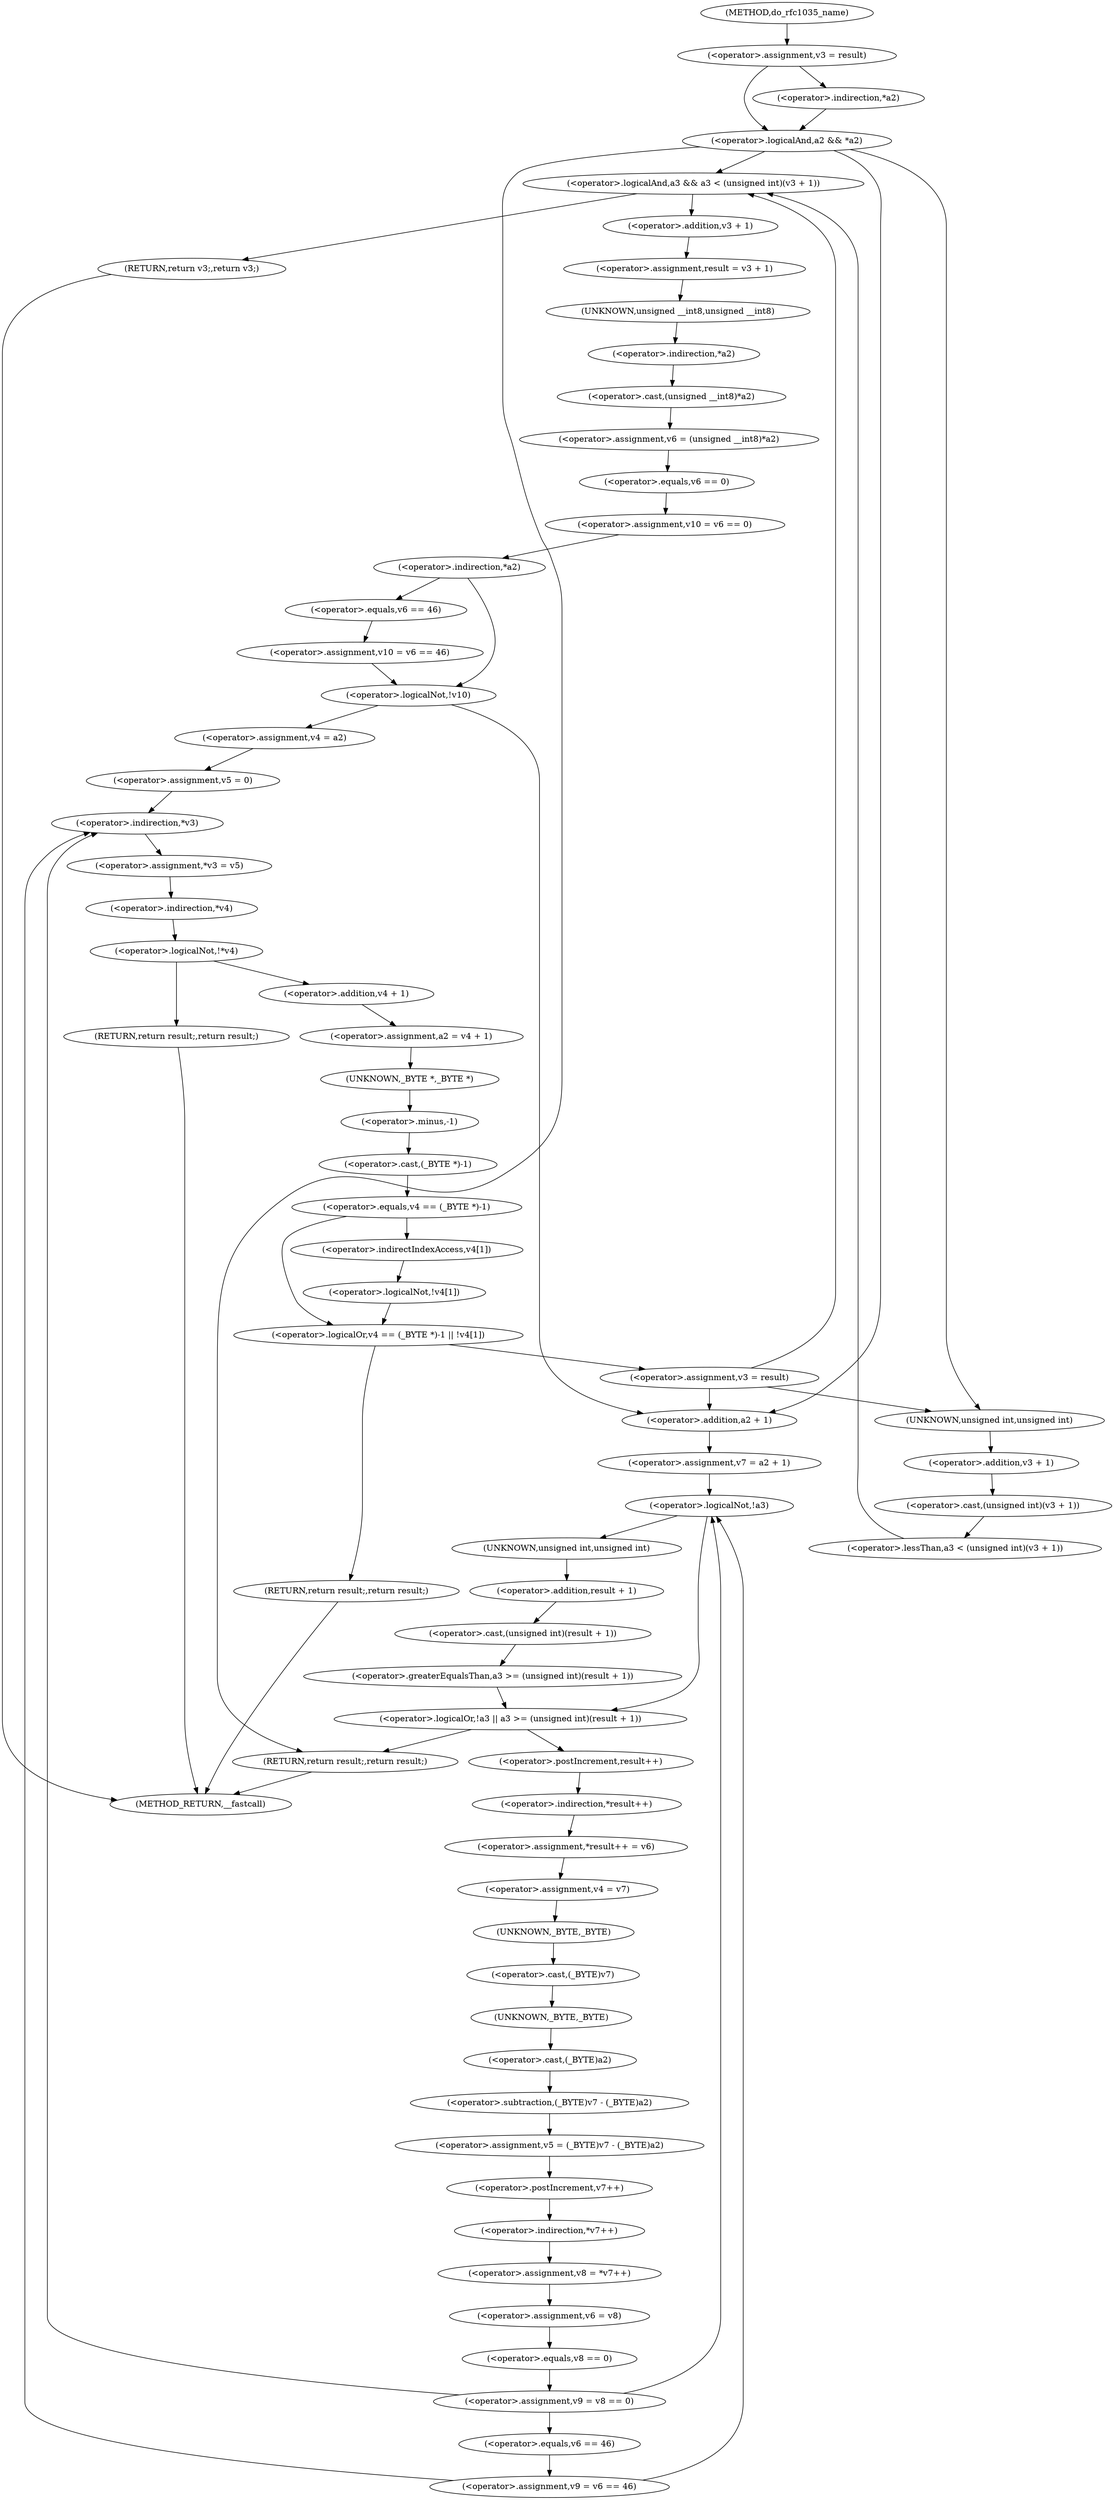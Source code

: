 digraph do_rfc1035_name {  
"1000122" [label = "(<operator>.assignment,v3 = result)" ]
"1000126" [label = "(<operator>.logicalAnd,a2 && *a2)" ]
"1000128" [label = "(<operator>.indirection,*a2)" ]
"1000135" [label = "(<operator>.logicalAnd,a3 && a3 < (unsigned int)(v3 + 1))" ]
"1000137" [label = "(<operator>.lessThan,a3 < (unsigned int)(v3 + 1))" ]
"1000139" [label = "(<operator>.cast,(unsigned int)(v3 + 1))" ]
"1000140" [label = "(UNKNOWN,unsigned int,unsigned int)" ]
"1000141" [label = "(<operator>.addition,v3 + 1)" ]
"1000144" [label = "(RETURN,return v3;,return v3;)" ]
"1000146" [label = "(<operator>.assignment,result = v3 + 1)" ]
"1000148" [label = "(<operator>.addition,v3 + 1)" ]
"1000151" [label = "(<operator>.assignment,v6 = (unsigned __int8)*a2)" ]
"1000153" [label = "(<operator>.cast,(unsigned __int8)*a2)" ]
"1000154" [label = "(UNKNOWN,unsigned __int8,unsigned __int8)" ]
"1000155" [label = "(<operator>.indirection,*a2)" ]
"1000157" [label = "(<operator>.assignment,v10 = v6 == 0)" ]
"1000159" [label = "(<operator>.equals,v6 == 0)" ]
"1000163" [label = "(<operator>.indirection,*a2)" ]
"1000165" [label = "(<operator>.assignment,v10 = v6 == 46)" ]
"1000167" [label = "(<operator>.equals,v6 == 46)" ]
"1000171" [label = "(<operator>.logicalNot,!v10)" ]
"1000174" [label = "(<operator>.assignment,v4 = a2)" ]
"1000177" [label = "(<operator>.assignment,v5 = 0)" ]
"1000181" [label = "(<operator>.assignment,*v3 = v5)" ]
"1000182" [label = "(<operator>.indirection,*v3)" ]
"1000186" [label = "(<operator>.logicalNot,!*v4)" ]
"1000187" [label = "(<operator>.indirection,*v4)" ]
"1000189" [label = "(RETURN,return result;,return result;)" ]
"1000191" [label = "(<operator>.assignment,a2 = v4 + 1)" ]
"1000193" [label = "(<operator>.addition,v4 + 1)" ]
"1000197" [label = "(<operator>.logicalOr,v4 == (_BYTE *)-1 || !v4[1])" ]
"1000198" [label = "(<operator>.equals,v4 == (_BYTE *)-1)" ]
"1000200" [label = "(<operator>.cast,(_BYTE *)-1)" ]
"1000201" [label = "(UNKNOWN,_BYTE *,_BYTE *)" ]
"1000202" [label = "(<operator>.minus,-1)" ]
"1000204" [label = "(<operator>.logicalNot,!v4[1])" ]
"1000205" [label = "(<operator>.indirectIndexAccess,v4[1])" ]
"1000208" [label = "(RETURN,return result;,return result;)" ]
"1000210" [label = "(<operator>.assignment,v3 = result)" ]
"1000213" [label = "(<operator>.assignment,v7 = a2 + 1)" ]
"1000215" [label = "(<operator>.addition,a2 + 1)" ]
"1000219" [label = "(<operator>.logicalOr,!a3 || a3 >= (unsigned int)(result + 1))" ]
"1000220" [label = "(<operator>.logicalNot,!a3)" ]
"1000222" [label = "(<operator>.greaterEqualsThan,a3 >= (unsigned int)(result + 1))" ]
"1000224" [label = "(<operator>.cast,(unsigned int)(result + 1))" ]
"1000225" [label = "(UNKNOWN,unsigned int,unsigned int)" ]
"1000226" [label = "(<operator>.addition,result + 1)" ]
"1000230" [label = "(<operator>.assignment,*result++ = v6)" ]
"1000231" [label = "(<operator>.indirection,*result++)" ]
"1000232" [label = "(<operator>.postIncrement,result++)" ]
"1000235" [label = "(<operator>.assignment,v4 = v7)" ]
"1000238" [label = "(<operator>.assignment,v5 = (_BYTE)v7 - (_BYTE)a2)" ]
"1000240" [label = "(<operator>.subtraction,(_BYTE)v7 - (_BYTE)a2)" ]
"1000241" [label = "(<operator>.cast,(_BYTE)v7)" ]
"1000242" [label = "(UNKNOWN,_BYTE,_BYTE)" ]
"1000244" [label = "(<operator>.cast,(_BYTE)a2)" ]
"1000245" [label = "(UNKNOWN,_BYTE,_BYTE)" ]
"1000247" [label = "(<operator>.assignment,v8 = *v7++)" ]
"1000249" [label = "(<operator>.indirection,*v7++)" ]
"1000250" [label = "(<operator>.postIncrement,v7++)" ]
"1000252" [label = "(<operator>.assignment,v6 = v8)" ]
"1000255" [label = "(<operator>.assignment,v9 = v8 == 0)" ]
"1000257" [label = "(<operator>.equals,v8 == 0)" ]
"1000262" [label = "(<operator>.assignment,v9 = v6 == 46)" ]
"1000264" [label = "(<operator>.equals,v6 == 46)" ]
"1000270" [label = "(RETURN,return result;,return result;)" ]
"1000109" [label = "(METHOD,do_rfc1035_name)" ]
"1000272" [label = "(METHOD_RETURN,__fastcall)" ]
  "1000122" -> "1000126" 
  "1000122" -> "1000128" 
  "1000126" -> "1000135" 
  "1000126" -> "1000140" 
  "1000126" -> "1000215" 
  "1000126" -> "1000270" 
  "1000128" -> "1000126" 
  "1000135" -> "1000144" 
  "1000135" -> "1000148" 
  "1000137" -> "1000135" 
  "1000139" -> "1000137" 
  "1000140" -> "1000141" 
  "1000141" -> "1000139" 
  "1000144" -> "1000272" 
  "1000146" -> "1000154" 
  "1000148" -> "1000146" 
  "1000151" -> "1000159" 
  "1000153" -> "1000151" 
  "1000154" -> "1000155" 
  "1000155" -> "1000153" 
  "1000157" -> "1000163" 
  "1000159" -> "1000157" 
  "1000163" -> "1000167" 
  "1000163" -> "1000171" 
  "1000165" -> "1000171" 
  "1000167" -> "1000165" 
  "1000171" -> "1000215" 
  "1000171" -> "1000174" 
  "1000174" -> "1000177" 
  "1000177" -> "1000182" 
  "1000181" -> "1000187" 
  "1000182" -> "1000181" 
  "1000186" -> "1000189" 
  "1000186" -> "1000193" 
  "1000187" -> "1000186" 
  "1000189" -> "1000272" 
  "1000191" -> "1000201" 
  "1000193" -> "1000191" 
  "1000197" -> "1000208" 
  "1000197" -> "1000210" 
  "1000198" -> "1000197" 
  "1000198" -> "1000205" 
  "1000200" -> "1000198" 
  "1000201" -> "1000202" 
  "1000202" -> "1000200" 
  "1000204" -> "1000197" 
  "1000205" -> "1000204" 
  "1000208" -> "1000272" 
  "1000210" -> "1000135" 
  "1000210" -> "1000140" 
  "1000210" -> "1000215" 
  "1000213" -> "1000220" 
  "1000215" -> "1000213" 
  "1000219" -> "1000232" 
  "1000219" -> "1000270" 
  "1000220" -> "1000219" 
  "1000220" -> "1000225" 
  "1000222" -> "1000219" 
  "1000224" -> "1000222" 
  "1000225" -> "1000226" 
  "1000226" -> "1000224" 
  "1000230" -> "1000235" 
  "1000231" -> "1000230" 
  "1000232" -> "1000231" 
  "1000235" -> "1000242" 
  "1000238" -> "1000250" 
  "1000240" -> "1000238" 
  "1000241" -> "1000245" 
  "1000242" -> "1000241" 
  "1000244" -> "1000240" 
  "1000245" -> "1000244" 
  "1000247" -> "1000252" 
  "1000249" -> "1000247" 
  "1000250" -> "1000249" 
  "1000252" -> "1000257" 
  "1000255" -> "1000264" 
  "1000255" -> "1000220" 
  "1000255" -> "1000182" 
  "1000257" -> "1000255" 
  "1000262" -> "1000220" 
  "1000262" -> "1000182" 
  "1000264" -> "1000262" 
  "1000270" -> "1000272" 
  "1000109" -> "1000122" 
}
